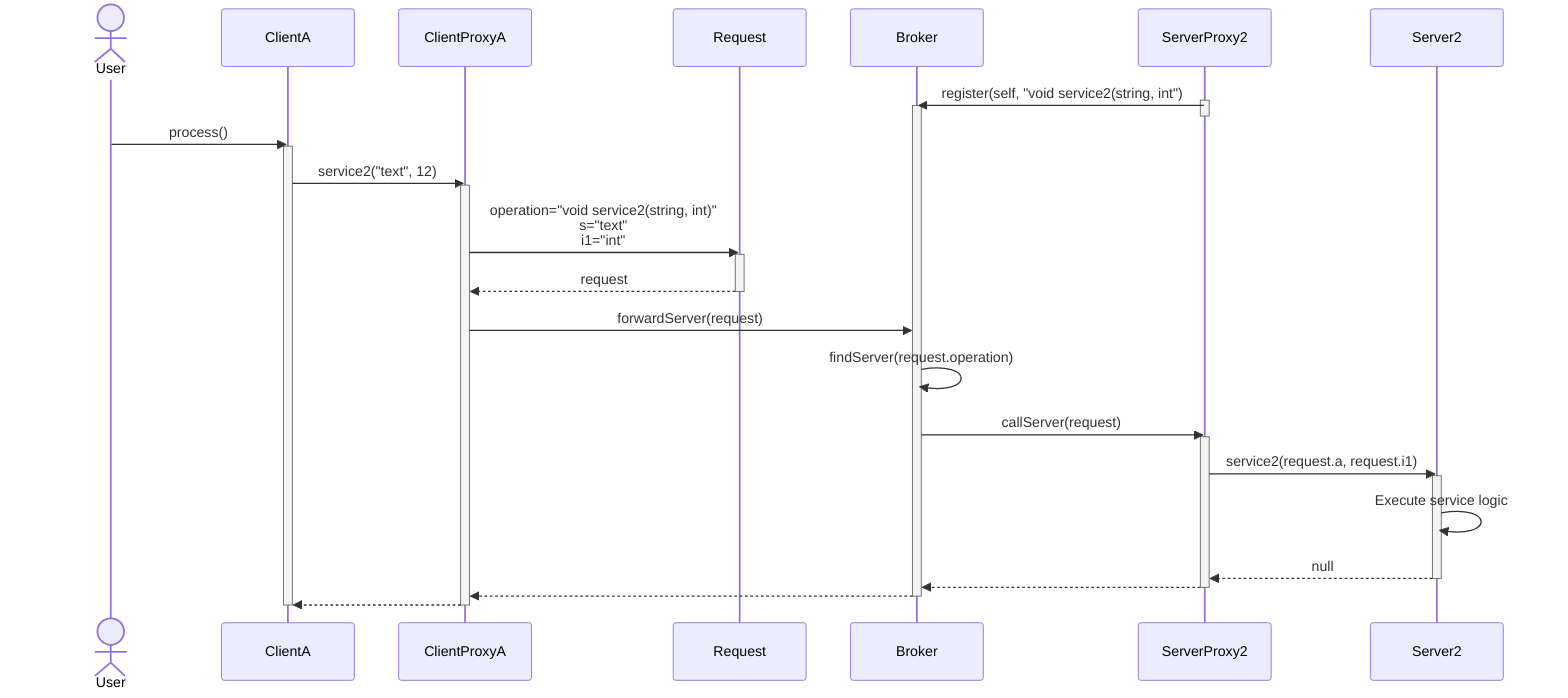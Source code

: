 sequenceDiagram
  actor User
  participant ClientA
  participant ClientProxyA
  participant Request
  participant Broker
  participant ServerProxy2
  participant Server2

  ServerProxy2 ->> Broker : register(self, "void service2(string, int")
  activate Broker
  activate ServerProxy2
  deactivate ServerProxy2

  User ->> ClientA : process()
  activate ClientA

  ClientA ->> ClientProxyA : service2("text", 12)
  activate ClientProxyA

  ClientProxyA ->> Request : operation="void service2(string, int)"<br>s="text"<br>i1="int"
  activate Request
  Request -->> ClientProxyA : request
  deactivate Request

  ClientProxyA ->> Broker : forwardServer(request)

  Broker ->> Broker : findServer(request.operation)
  Broker ->> ServerProxy2 : callServer(request)

  activate ServerProxy2
  ServerProxy2 ->> Server2 : service2(request.a, request.i1)
  activate Server2
  Server2 ->> Server2 : Execute service logic
  Server2 -->> ServerProxy2 : null
  deactivate Server2

  ServerProxy2 -->> Broker :
  deactivate ServerProxy2

  Broker -->> ClientProxyA :
  deactivate Broker

  ClientProxyA -->> ClientA :
  deactivate ClientProxyA
  deactivate ClientA